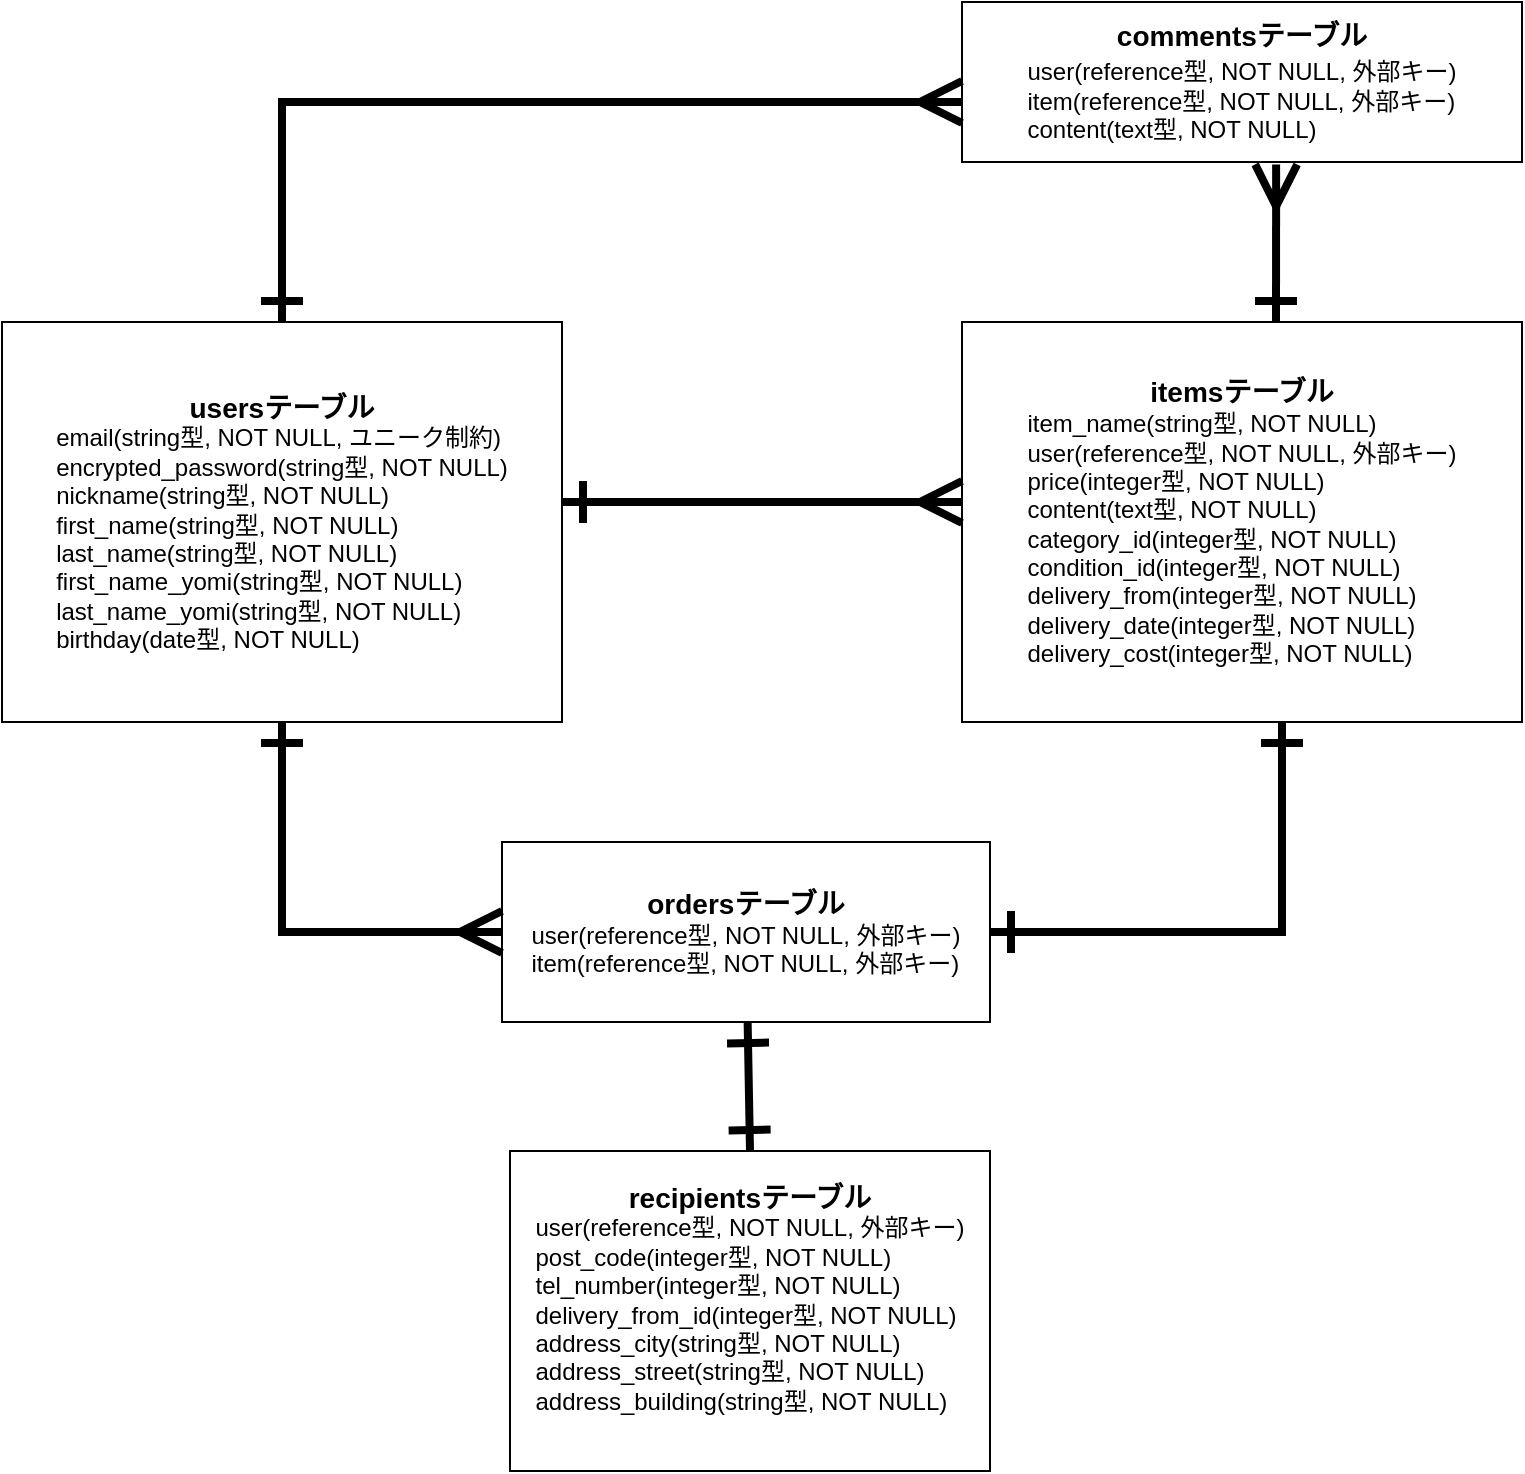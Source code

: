 <mxfile>
    <diagram id="r5FBYiUQ0nYRoV3YItTE" name="ページ1">
        <mxGraphModel dx="832" dy="563" grid="1" gridSize="10" guides="1" tooltips="1" connect="1" arrows="0" fold="1" page="1" pageScale="1" pageWidth="827" pageHeight="1169" math="0" shadow="0">
            <root>
                <mxCell id="0"/>
                <mxCell id="1" parent="0"/>
                <mxCell id="23" value="&lt;font style=&quot;font-size: 14px;&quot;&gt;&lt;b&gt;usersテーブル&lt;/b&gt;&lt;/font&gt;&lt;br&gt;&lt;div style=&quot;text-align: left;&quot;&gt;&lt;span style=&quot;background-color: initial;&quot;&gt;email(string型, NOT NULL, ユニーク制約)&lt;/span&gt;&lt;/div&gt;&lt;div style=&quot;text-align: left;&quot;&gt;&lt;span style=&quot;background-color: initial;&quot;&gt;encrypted_password(string型, NOT NULL)&lt;/span&gt;&lt;/div&gt;&lt;div style=&quot;text-align: left;&quot;&gt;&lt;span style=&quot;background-color: initial;&quot;&gt;nickname(string型, NOT NULL)&lt;/span&gt;&lt;/div&gt;&lt;div style=&quot;text-align: left;&quot;&gt;&lt;span style=&quot;background-color: initial;&quot;&gt;first_name(string型, NOT NULL)&lt;/span&gt;&lt;/div&gt;&lt;div style=&quot;text-align: left;&quot;&gt;&lt;span style=&quot;background-color: initial;&quot;&gt;last_name(string型, NOT NULL)&lt;/span&gt;&lt;/div&gt;&lt;div style=&quot;text-align: left;&quot;&gt;&lt;span style=&quot;background-color: initial;&quot;&gt;first_name_yomi(string型, NOT NULL)&lt;/span&gt;&lt;/div&gt;&lt;div style=&quot;text-align: left;&quot;&gt;&lt;span style=&quot;background-color: initial;&quot;&gt;last_name_yomi(string型, NOT NULL)&lt;/span&gt;&lt;/div&gt;&lt;div style=&quot;text-align: left;&quot;&gt;&lt;span style=&quot;background-color: initial;&quot;&gt;birthday(date型, NOT NULL)&lt;/span&gt;&lt;/div&gt;" style="whiteSpace=wrap;html=1;" parent="1" vertex="1">
                    <mxGeometry x="40" y="170" width="280" height="200" as="geometry"/>
                </mxCell>
                <mxCell id="24" value="&lt;font style=&quot;font-size: 14px;&quot;&gt;&lt;b&gt;itemsテーブル&lt;/b&gt;&lt;/font&gt;&lt;br&gt;&lt;div style=&quot;text-align: left;&quot;&gt;&lt;span style=&quot;background-color: initial;&quot;&gt;item_name(string型, NOT NULL)&lt;/span&gt;&lt;/div&gt;&lt;div style=&quot;text-align: left;&quot;&gt;&lt;span style=&quot;background-color: initial;&quot;&gt;user(reference型, NOT NULL, 外部キー)&lt;/span&gt;&lt;/div&gt;&lt;div style=&quot;text-align: left;&quot;&gt;price(integer型, NOT NULL)&lt;span style=&quot;background-color: initial;&quot;&gt;&lt;br&gt;&lt;/span&gt;&lt;/div&gt;&lt;div style=&quot;text-align: left;&quot;&gt;content(text型, NOT NULL)&lt;br&gt;&lt;/div&gt;&lt;div style=&quot;text-align: left;&quot;&gt;&lt;span style=&quot;background-color: initial;&quot;&gt;category_id(integer型, NOT NULL)&lt;/span&gt;&lt;/div&gt;&lt;div style=&quot;text-align: left;&quot;&gt;condition_id(integer型, NOT NULL)&lt;span style=&quot;background-color: initial;&quot;&gt;&lt;br&gt;&lt;/span&gt;&lt;/div&gt;&lt;div style=&quot;text-align: left;&quot;&gt;delivery_from(integer型, NOT NULL)&lt;br&gt;&lt;/div&gt;&lt;div style=&quot;text-align: left;&quot;&gt;&lt;span style=&quot;background-color: initial;&quot;&gt;delivery_date(integer型, NOT NULL)&lt;/span&gt;&lt;/div&gt;&lt;div style=&quot;text-align: left;&quot;&gt;delivery_cost(integer型, NOT NULL)&lt;span style=&quot;background-color: initial;&quot;&gt;&lt;br&gt;&lt;/span&gt;&lt;/div&gt;" style="whiteSpace=wrap;html=1;" parent="1" vertex="1">
                    <mxGeometry x="520" y="170" width="280" height="200" as="geometry"/>
                </mxCell>
                <mxCell id="25" value="&lt;font style=&quot;font-size: 14px;&quot;&gt;&lt;b&gt;ordersテーブル&lt;/b&gt;&lt;/font&gt;&lt;br&gt;&lt;div style=&quot;text-align: left;&quot;&gt;&lt;span style=&quot;background-color: initial;&quot;&gt;user(reference型, NOT NULL, 外部キー)&lt;/span&gt;&lt;/div&gt;&lt;div style=&quot;text-align: left;&quot;&gt;&lt;span style=&quot;background-color: initial;&quot;&gt;item(reference型, NOT NULL, 外部キー)&lt;/span&gt;&lt;/div&gt;" style="whiteSpace=wrap;html=1;" parent="1" vertex="1">
                    <mxGeometry x="290" y="430" width="244" height="90" as="geometry"/>
                </mxCell>
                <mxCell id="26" value="&lt;b&gt;commentsテーブル&lt;/b&gt;&lt;br&gt;&lt;div style=&quot;text-align: left;&quot;&gt;&lt;span style=&quot;font-size: 12px; background-color: initial;&quot;&gt;user(reference型, NOT NULL, 外部キー)&lt;/span&gt;&lt;/div&gt;&lt;span style=&quot;font-size: 12px;&quot;&gt;&lt;div style=&quot;text-align: left;&quot;&gt;&lt;span style=&quot;background-color: initial;&quot;&gt;item(reference型, NOT NULL, 外部キー)&lt;/span&gt;&lt;/div&gt;&lt;/span&gt;&lt;span style=&quot;font-size: 12px;&quot;&gt;&lt;div style=&quot;text-align: left;&quot;&gt;&lt;span style=&quot;background-color: initial;&quot;&gt;content(text型, NOT NULL)&lt;/span&gt;&lt;/div&gt;&lt;/span&gt;" style="whiteSpace=wrap;html=1;fontSize=14;" parent="1" vertex="1">
                    <mxGeometry x="520" y="10" width="280" height="80" as="geometry"/>
                </mxCell>
                <mxCell id="29" style="edgeStyle=none;html=1;fontSize=14;endArrow=ERone;endFill=0;strokeWidth=4;startArrow=ERmany;startFill=0;startSize=16;endSize=16;" parent="1" edge="1">
                    <mxGeometry relative="1" as="geometry">
                        <mxPoint x="520" y="260" as="sourcePoint"/>
                        <mxPoint x="320" y="260" as="targetPoint"/>
                        <Array as="points">
                            <mxPoint x="500" y="260"/>
                            <mxPoint x="409" y="260"/>
                            <mxPoint x="419" y="260"/>
                        </Array>
                    </mxGeometry>
                </mxCell>
                <mxCell id="30" value="" style="edgeStyle=orthogonalEdgeStyle;orthogonalLoop=1;jettySize=auto;html=1;strokeWidth=4;fontSize=14;startArrow=ERone;startFill=0;endArrow=ERone;endFill=0;startSize=16;endSize=16;rounded=0;" parent="1" target="24" edge="1" source="25">
                    <mxGeometry width="80" relative="1" as="geometry">
                        <mxPoint x="720" y="540" as="sourcePoint"/>
                        <mxPoint x="680" y="380" as="targetPoint"/>
                        <Array as="points">
                            <mxPoint x="680" y="475"/>
                        </Array>
                    </mxGeometry>
                </mxCell>
                <mxCell id="31" value="" style="edgeStyle=orthogonalEdgeStyle;orthogonalLoop=1;jettySize=auto;html=1;strokeWidth=4;fontSize=14;startArrow=ERmany;startFill=0;endArrow=ERone;endFill=0;startSize=16;endSize=16;rounded=0;" parent="1" target="23" edge="1" source="25">
                    <mxGeometry width="80" relative="1" as="geometry">
                        <mxPoint x="290" y="540" as="sourcePoint"/>
                        <mxPoint x="210" y="380" as="targetPoint"/>
                        <Array as="points">
                            <mxPoint x="180" y="475"/>
                        </Array>
                    </mxGeometry>
                </mxCell>
                <mxCell id="36" value="" style="edgeStyle=none;orthogonalLoop=1;jettySize=auto;html=1;rounded=0;strokeWidth=4;fontSize=14;startArrow=ERmany;startFill=0;endArrow=ERone;endFill=0;startSize=16;endSize=16;exitX=0.561;exitY=1.015;exitDx=0;exitDy=0;exitPerimeter=0;" parent="1" source="26" edge="1">
                    <mxGeometry width="100" relative="1" as="geometry">
                        <mxPoint x="680" y="100" as="sourcePoint"/>
                        <mxPoint x="677" y="170" as="targetPoint"/>
                        <Array as="points"/>
                    </mxGeometry>
                </mxCell>
                <mxCell id="38" value="" style="edgeStyle=none;orthogonalLoop=1;jettySize=auto;html=1;rounded=0;strokeWidth=4;fontSize=14;startArrow=ERmany;startFill=0;endArrow=ERone;endFill=0;startSize=16;endSize=16;entryX=0.5;entryY=0;entryDx=0;entryDy=0;exitX=0;exitY=0.625;exitDx=0;exitDy=0;exitPerimeter=0;" parent="1" source="26" target="23" edge="1">
                    <mxGeometry width="100" relative="1" as="geometry">
                        <mxPoint x="180" y="30" as="sourcePoint"/>
                        <mxPoint x="230" y="120" as="targetPoint"/>
                        <Array as="points">
                            <mxPoint x="180" y="60"/>
                        </Array>
                    </mxGeometry>
                </mxCell>
                <mxCell id="39" value="&lt;font style=&quot;font-size: 14px;&quot;&gt;&lt;b&gt;recipientsテーブル&lt;br&gt;&lt;/b&gt;&lt;/font&gt;&lt;div style=&quot;text-align: left;&quot;&gt;&lt;span style=&quot;background-color: initial;&quot;&gt;user(reference型, NOT NULL, 外部キー)&lt;/span&gt;&lt;/div&gt;&lt;div style=&quot;text-align: left;&quot;&gt;&lt;span style=&quot;background-color: initial;&quot;&gt;post_code(integer型, NOT NULL)&lt;/span&gt;&lt;/div&gt;&lt;div style=&quot;text-align: left;&quot;&gt;&lt;span style=&quot;background-color: initial;&quot;&gt;tel_number(integer型, NOT NULL)&lt;/span&gt;&lt;/div&gt;&lt;div style=&quot;text-align: left;&quot;&gt;&lt;span style=&quot;background-color: initial;&quot;&gt;delivery_from_id(integer型, NOT NULL)&lt;/span&gt;&lt;/div&gt;&lt;div style=&quot;text-align: left;&quot;&gt;&lt;span style=&quot;background-color: initial;&quot;&gt;address_city(string型, NOT NULL)&lt;/span&gt;&lt;/div&gt;&lt;div style=&quot;text-align: left;&quot;&gt;address_street(string型, NOT NULL)&lt;span style=&quot;background-color: initial;&quot;&gt;&lt;br&gt;&lt;/span&gt;&lt;/div&gt;&lt;div style=&quot;text-align: left;&quot;&gt;address_building(string型, NOT NULL)&lt;br&gt;&lt;/div&gt;&lt;div style=&quot;text-align: left;&quot;&gt;&lt;br&gt;&lt;/div&gt;" style="whiteSpace=wrap;html=1;" parent="1" vertex="1">
                    <mxGeometry x="294" y="584.5" width="240" height="160" as="geometry"/>
                </mxCell>
                <mxCell id="41" value="" style="edgeStyle=none;orthogonalLoop=1;jettySize=auto;html=1;endArrow=ERone;startArrow=ERone;endSize=16;startSize=16;strokeWidth=4;startFill=0;endFill=0;exitX=0.5;exitY=0;exitDx=0;exitDy=0;" parent="1" source="39" edge="1" target="25">
                    <mxGeometry width="100" relative="1" as="geometry">
                        <mxPoint x="414" y="750" as="sourcePoint"/>
                        <mxPoint x="414" y="550" as="targetPoint"/>
                        <Array as="points"/>
                    </mxGeometry>
                </mxCell>
            </root>
        </mxGraphModel>
    </diagram>
</mxfile>